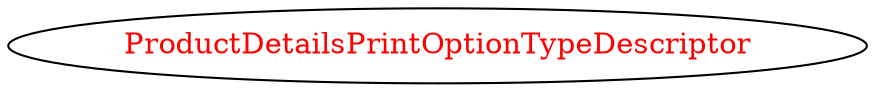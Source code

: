 digraph dependencyGraph {
 concentrate=true;
 ranksep="2.0";
 rankdir="LR"; 
 splines="ortho";
"ProductDetailsPrintOptionTypeDescriptor" [fontcolor="red"];
}